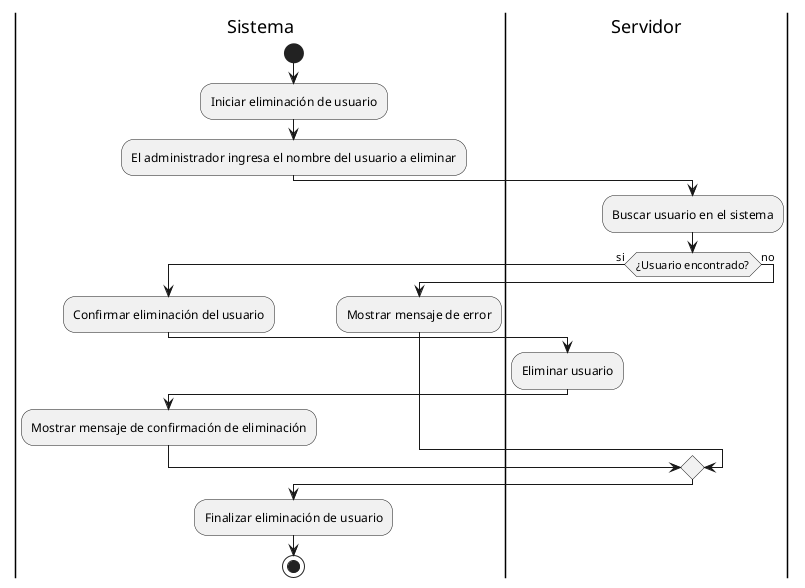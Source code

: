 @startuml Eliminar usuario

|Sistema|
start
:Iniciar eliminación de usuario;
:El administrador ingresa el nombre del usuario a eliminar;
|Servidor|
:Buscar usuario en el sistema;
if (¿Usuario encontrado?) then (si)
    |Sistema|
    :Confirmar eliminación del usuario;
    |Servidor|
    :Eliminar usuario;
    |Sistema|
    :Mostrar mensaje de confirmación de eliminación;
else (no)
    :Mostrar mensaje de error;
endif
:Finalizar eliminación de usuario;
stop

@enduml
